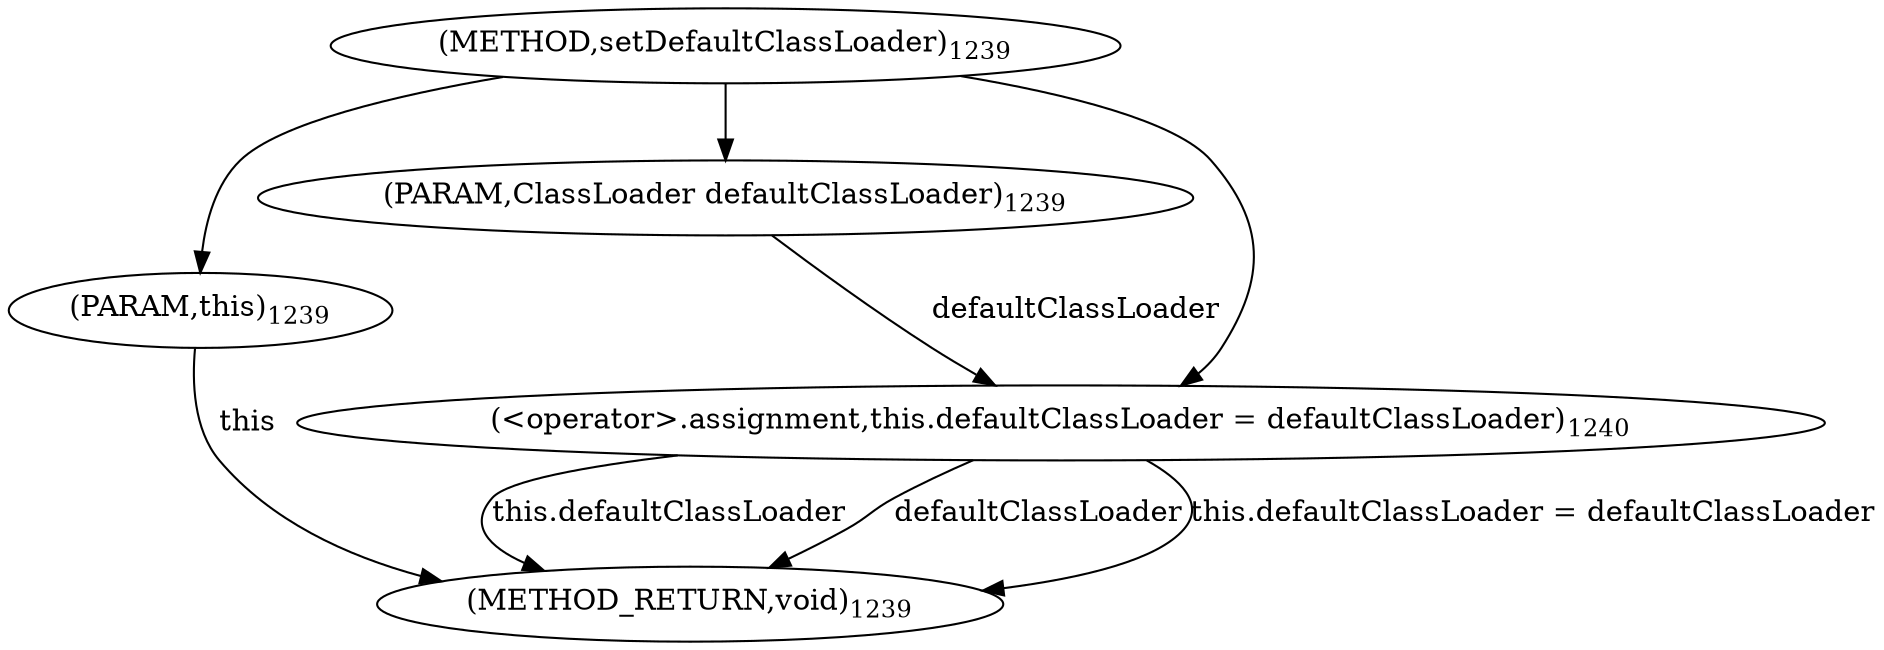 digraph "setDefaultClassLoader" {  
"3614" [label = <(METHOD,setDefaultClassLoader)<SUB>1239</SUB>> ]
"3623" [label = <(METHOD_RETURN,void)<SUB>1239</SUB>> ]
"74" [label = <(PARAM,this)<SUB>1239</SUB>> ]
"3615" [label = <(PARAM,ClassLoader defaultClassLoader)<SUB>1239</SUB>> ]
"3617" [label = <(&lt;operator&gt;.assignment,this.defaultClassLoader = defaultClassLoader)<SUB>1240</SUB>> ]
"3617" [label = <(&lt;operator&gt;.assignment,this.defaultClassLoader = defaultClassLoader)<SUB>1240</SUB>> ]
"3617" [label = <(&lt;operator&gt;.assignment,this.defaultClassLoader = defaultClassLoader)<SUB>1240</SUB>> ]
  "74" -> "3623"  [ label = "this"] 
  "3617" -> "3623"  [ label = "this.defaultClassLoader"] 
  "3617" -> "3623"  [ label = "defaultClassLoader"] 
  "3617" -> "3623"  [ label = "this.defaultClassLoader = defaultClassLoader"] 
  "3614" -> "74" 
  "3614" -> "3615" 
  "3615" -> "3617"  [ label = "defaultClassLoader"] 
  "3614" -> "3617" 
}
